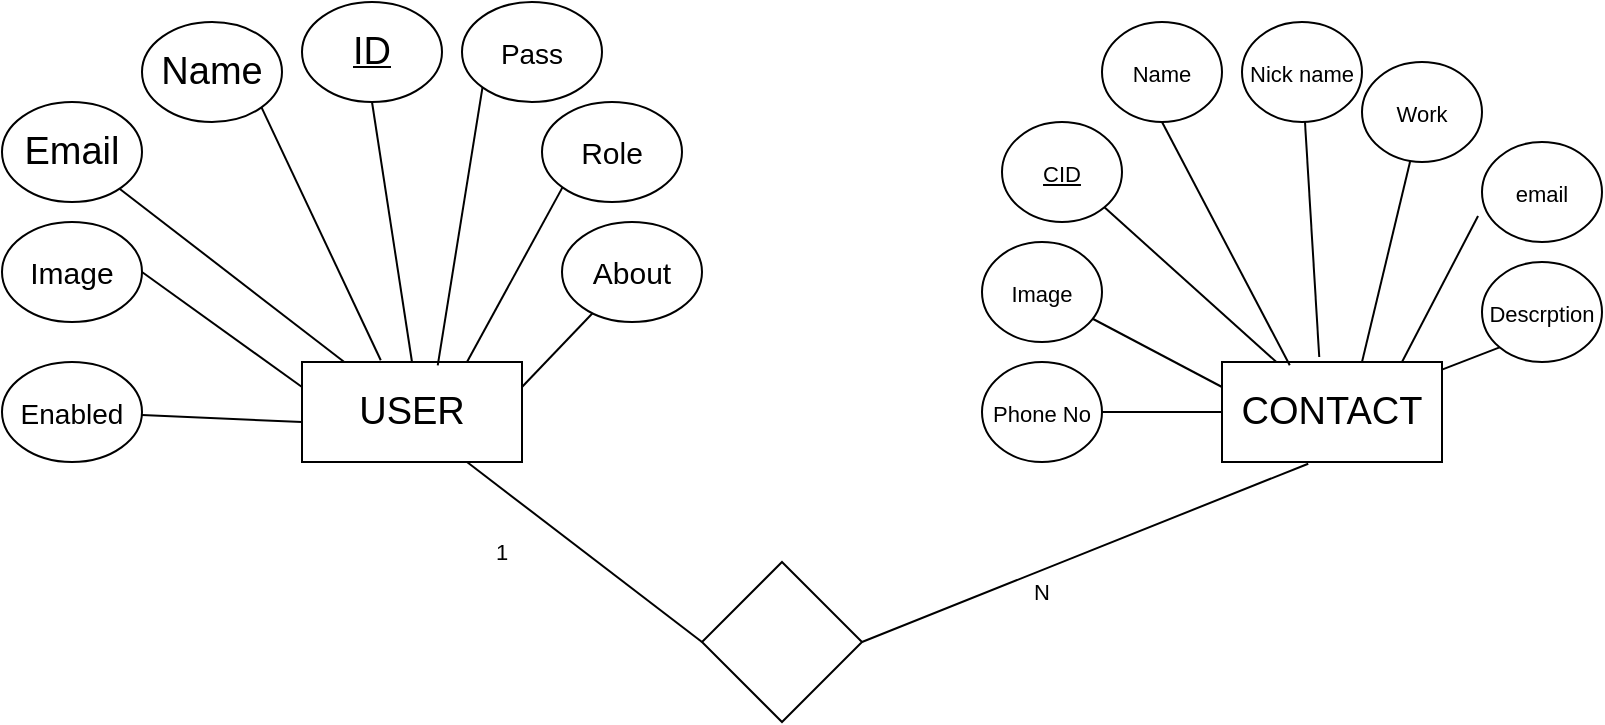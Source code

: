 <mxfile version="15.5.9" type="device"><diagram id="34p8mxdyC1UEUUcw_h_G" name="Page-1"><mxGraphModel dx="868" dy="1493" grid="1" gridSize="10" guides="1" tooltips="1" connect="1" arrows="1" fold="1" page="1" pageScale="1" pageWidth="850" pageHeight="1100" math="0" shadow="0"><root><mxCell id="0"/><mxCell id="1" parent="0"/><mxCell id="p7S2xrSwOsoyl1E8zzJ_-1" value="&lt;font style=&quot;font-size: 19px&quot;&gt;USER&lt;/font&gt;" style="rounded=0;whiteSpace=wrap;html=1;" vertex="1" parent="1"><mxGeometry x="160" y="170" width="110" height="50" as="geometry"/></mxCell><mxCell id="p7S2xrSwOsoyl1E8zzJ_-2" value="CONTACT" style="rounded=0;whiteSpace=wrap;html=1;fontSize=19;" vertex="1" parent="1"><mxGeometry x="620" y="170" width="110" height="50" as="geometry"/></mxCell><mxCell id="p7S2xrSwOsoyl1E8zzJ_-3" value="&lt;font style=&quot;font-size: 15px&quot;&gt;Role&lt;/font&gt;" style="ellipse;whiteSpace=wrap;html=1;fontSize=19;" vertex="1" parent="1"><mxGeometry x="280" y="40" width="70" height="50" as="geometry"/></mxCell><mxCell id="p7S2xrSwOsoyl1E8zzJ_-7" value="&lt;font style=&quot;font-size: 15px&quot;&gt;Image&lt;/font&gt;" style="ellipse;whiteSpace=wrap;html=1;fontSize=19;" vertex="1" parent="1"><mxGeometry x="10" y="100" width="70" height="50" as="geometry"/></mxCell><mxCell id="p7S2xrSwOsoyl1E8zzJ_-8" value="&lt;font style=&quot;font-size: 14px&quot;&gt;Pass&lt;/font&gt;" style="ellipse;whiteSpace=wrap;html=1;fontSize=19;" vertex="1" parent="1"><mxGeometry x="240" y="-10" width="70" height="50" as="geometry"/></mxCell><mxCell id="p7S2xrSwOsoyl1E8zzJ_-9" value="Email" style="ellipse;whiteSpace=wrap;html=1;fontSize=19;" vertex="1" parent="1"><mxGeometry x="10" y="40" width="70" height="50" as="geometry"/></mxCell><mxCell id="p7S2xrSwOsoyl1E8zzJ_-10" value="Name" style="ellipse;whiteSpace=wrap;html=1;fontSize=19;" vertex="1" parent="1"><mxGeometry x="80" width="70" height="50" as="geometry"/></mxCell><mxCell id="p7S2xrSwOsoyl1E8zzJ_-11" value="&lt;u&gt;ID&lt;/u&gt;" style="ellipse;whiteSpace=wrap;html=1;fontSize=19;" vertex="1" parent="1"><mxGeometry x="160" y="-10" width="70" height="50" as="geometry"/></mxCell><mxCell id="p7S2xrSwOsoyl1E8zzJ_-14" value="&lt;font style=&quot;font-size: 15px&quot;&gt;About&lt;/font&gt;" style="ellipse;whiteSpace=wrap;html=1;fontSize=19;" vertex="1" parent="1"><mxGeometry x="290" y="100" width="70" height="50" as="geometry"/></mxCell><mxCell id="p7S2xrSwOsoyl1E8zzJ_-15" value="&lt;font style=&quot;font-size: 14px&quot;&gt;Enabled&lt;/font&gt;" style="ellipse;whiteSpace=wrap;html=1;fontSize=19;" vertex="1" parent="1"><mxGeometry x="10" y="170" width="70" height="50" as="geometry"/></mxCell><mxCell id="p7S2xrSwOsoyl1E8zzJ_-19" value="" style="endArrow=none;html=1;rounded=0;fontSize=14;entryX=1;entryY=1;entryDx=0;entryDy=0;exitX=0.358;exitY=-0.017;exitDx=0;exitDy=0;exitPerimeter=0;" edge="1" parent="1" source="p7S2xrSwOsoyl1E8zzJ_-1" target="p7S2xrSwOsoyl1E8zzJ_-10"><mxGeometry width="50" height="50" relative="1" as="geometry"><mxPoint x="400" y="210" as="sourcePoint"/><mxPoint x="400" y="140" as="targetPoint"/></mxGeometry></mxCell><mxCell id="p7S2xrSwOsoyl1E8zzJ_-20" value="" style="endArrow=none;html=1;rounded=0;fontSize=14;entryX=0.5;entryY=1;entryDx=0;entryDy=0;exitX=0.5;exitY=0;exitDx=0;exitDy=0;" edge="1" parent="1" source="p7S2xrSwOsoyl1E8zzJ_-1" target="p7S2xrSwOsoyl1E8zzJ_-11"><mxGeometry width="50" height="50" relative="1" as="geometry"><mxPoint x="213" y="179" as="sourcePoint"/><mxPoint x="149.749" y="52.678" as="targetPoint"/></mxGeometry></mxCell><mxCell id="p7S2xrSwOsoyl1E8zzJ_-21" value="" style="endArrow=none;html=1;rounded=0;fontSize=14;exitX=0.192;exitY=0;exitDx=0;exitDy=0;exitPerimeter=0;" edge="1" parent="1" source="p7S2xrSwOsoyl1E8zzJ_-1" target="p7S2xrSwOsoyl1E8zzJ_-9"><mxGeometry width="50" height="50" relative="1" as="geometry"><mxPoint x="230" y="180" as="sourcePoint"/><mxPoint x="205" y="50" as="targetPoint"/></mxGeometry></mxCell><mxCell id="p7S2xrSwOsoyl1E8zzJ_-22" value="" style="endArrow=none;html=1;rounded=0;fontSize=14;entryX=1;entryY=0.5;entryDx=0;entryDy=0;exitX=0;exitY=0.25;exitDx=0;exitDy=0;" edge="1" parent="1" source="p7S2xrSwOsoyl1E8zzJ_-1" target="p7S2xrSwOsoyl1E8zzJ_-7"><mxGeometry width="50" height="50" relative="1" as="geometry"><mxPoint x="240" y="190" as="sourcePoint"/><mxPoint x="215" y="60" as="targetPoint"/></mxGeometry></mxCell><mxCell id="p7S2xrSwOsoyl1E8zzJ_-23" value="" style="endArrow=none;html=1;rounded=0;fontSize=14;" edge="1" parent="1" target="p7S2xrSwOsoyl1E8zzJ_-15"><mxGeometry width="50" height="50" relative="1" as="geometry"><mxPoint x="160" y="200" as="sourcePoint"/><mxPoint x="225" y="70" as="targetPoint"/></mxGeometry></mxCell><mxCell id="p7S2xrSwOsoyl1E8zzJ_-24" value="" style="endArrow=none;html=1;rounded=0;fontSize=14;entryX=0;entryY=1;entryDx=0;entryDy=0;exitX=0.617;exitY=0.033;exitDx=0;exitDy=0;exitPerimeter=0;" edge="1" parent="1" source="p7S2xrSwOsoyl1E8zzJ_-1" target="p7S2xrSwOsoyl1E8zzJ_-8"><mxGeometry width="50" height="50" relative="1" as="geometry"><mxPoint x="260" y="210" as="sourcePoint"/><mxPoint x="235" y="80" as="targetPoint"/></mxGeometry></mxCell><mxCell id="p7S2xrSwOsoyl1E8zzJ_-25" value="" style="endArrow=none;html=1;rounded=0;fontSize=14;entryX=0;entryY=1;entryDx=0;entryDy=0;exitX=0.75;exitY=0;exitDx=0;exitDy=0;" edge="1" parent="1" source="p7S2xrSwOsoyl1E8zzJ_-1" target="p7S2xrSwOsoyl1E8zzJ_-3"><mxGeometry width="50" height="50" relative="1" as="geometry"><mxPoint x="270" y="220" as="sourcePoint"/><mxPoint x="245" y="90" as="targetPoint"/></mxGeometry></mxCell><mxCell id="p7S2xrSwOsoyl1E8zzJ_-26" value="" style="endArrow=none;html=1;rounded=0;fontSize=14;exitX=1;exitY=0.25;exitDx=0;exitDy=0;" edge="1" parent="1" source="p7S2xrSwOsoyl1E8zzJ_-1" target="p7S2xrSwOsoyl1E8zzJ_-14"><mxGeometry width="50" height="50" relative="1" as="geometry"><mxPoint x="280" y="230" as="sourcePoint"/><mxPoint x="255" y="100" as="targetPoint"/></mxGeometry></mxCell><mxCell id="p7S2xrSwOsoyl1E8zzJ_-27" value="&lt;font style=&quot;font-size: 11px&quot;&gt;&lt;u&gt;CID&lt;/u&gt;&lt;/font&gt;" style="ellipse;whiteSpace=wrap;html=1;fontSize=14;" vertex="1" parent="1"><mxGeometry x="510" y="50" width="60" height="50" as="geometry"/></mxCell><mxCell id="p7S2xrSwOsoyl1E8zzJ_-28" value="&lt;font style=&quot;font-size: 11px&quot;&gt;Name&lt;/font&gt;" style="ellipse;whiteSpace=wrap;html=1;fontSize=14;" vertex="1" parent="1"><mxGeometry x="560" width="60" height="50" as="geometry"/></mxCell><mxCell id="p7S2xrSwOsoyl1E8zzJ_-29" value="&lt;font style=&quot;font-size: 11px&quot;&gt;email&lt;/font&gt;" style="ellipse;whiteSpace=wrap;html=1;fontSize=14;" vertex="1" parent="1"><mxGeometry x="750" y="60" width="60" height="50" as="geometry"/></mxCell><mxCell id="p7S2xrSwOsoyl1E8zzJ_-30" value="&lt;font style=&quot;font-size: 11px&quot;&gt;Work&lt;/font&gt;" style="ellipse;whiteSpace=wrap;html=1;fontSize=14;" vertex="1" parent="1"><mxGeometry x="690" y="20" width="60" height="50" as="geometry"/></mxCell><mxCell id="p7S2xrSwOsoyl1E8zzJ_-31" value="&lt;font style=&quot;font-size: 11px&quot;&gt;Nick name&lt;/font&gt;" style="ellipse;whiteSpace=wrap;html=1;fontSize=14;" vertex="1" parent="1"><mxGeometry x="630" width="60" height="50" as="geometry"/></mxCell><mxCell id="p7S2xrSwOsoyl1E8zzJ_-32" value="&lt;font style=&quot;font-size: 11px&quot;&gt;Image&lt;/font&gt;" style="ellipse;whiteSpace=wrap;html=1;fontSize=14;" vertex="1" parent="1"><mxGeometry x="500" y="110" width="60" height="50" as="geometry"/></mxCell><mxCell id="p7S2xrSwOsoyl1E8zzJ_-33" value="&lt;font style=&quot;font-size: 11px&quot;&gt;Descrption&lt;/font&gt;" style="ellipse;whiteSpace=wrap;html=1;fontSize=14;" vertex="1" parent="1"><mxGeometry x="750" y="120" width="60" height="50" as="geometry"/></mxCell><mxCell id="p7S2xrSwOsoyl1E8zzJ_-34" value="&lt;font style=&quot;font-size: 11px&quot;&gt;Phone No&lt;/font&gt;" style="ellipse;whiteSpace=wrap;html=1;fontSize=14;" vertex="1" parent="1"><mxGeometry x="500" y="170" width="60" height="50" as="geometry"/></mxCell><mxCell id="p7S2xrSwOsoyl1E8zzJ_-35" value="" style="endArrow=none;html=1;rounded=0;fontSize=11;" edge="1" parent="1" source="p7S2xrSwOsoyl1E8zzJ_-34" target="p7S2xrSwOsoyl1E8zzJ_-2"><mxGeometry width="50" height="50" relative="1" as="geometry"><mxPoint x="350" y="210" as="sourcePoint"/><mxPoint x="400" y="160" as="targetPoint"/></mxGeometry></mxCell><mxCell id="p7S2xrSwOsoyl1E8zzJ_-36" value="" style="endArrow=none;html=1;rounded=0;fontSize=11;entryX=0;entryY=0.25;entryDx=0;entryDy=0;" edge="1" parent="1" source="p7S2xrSwOsoyl1E8zzJ_-32" target="p7S2xrSwOsoyl1E8zzJ_-2"><mxGeometry width="50" height="50" relative="1" as="geometry"><mxPoint x="569.976" y="205.999" as="sourcePoint"/><mxPoint x="630" y="208" as="targetPoint"/></mxGeometry></mxCell><mxCell id="p7S2xrSwOsoyl1E8zzJ_-37" value="" style="endArrow=none;html=1;rounded=0;fontSize=11;exitX=1;exitY=1;exitDx=0;exitDy=0;" edge="1" parent="1" source="p7S2xrSwOsoyl1E8zzJ_-27" target="p7S2xrSwOsoyl1E8zzJ_-2"><mxGeometry width="50" height="50" relative="1" as="geometry"><mxPoint x="579.976" y="215.999" as="sourcePoint"/><mxPoint x="640" y="218" as="targetPoint"/></mxGeometry></mxCell><mxCell id="p7S2xrSwOsoyl1E8zzJ_-38" value="" style="endArrow=none;html=1;rounded=0;fontSize=11;exitX=0.5;exitY=1;exitDx=0;exitDy=0;entryX=0.308;entryY=0.033;entryDx=0;entryDy=0;entryPerimeter=0;" edge="1" parent="1" source="p7S2xrSwOsoyl1E8zzJ_-28" target="p7S2xrSwOsoyl1E8zzJ_-2"><mxGeometry width="50" height="50" relative="1" as="geometry"><mxPoint x="589.976" y="225.999" as="sourcePoint"/><mxPoint x="650" y="228" as="targetPoint"/></mxGeometry></mxCell><mxCell id="p7S2xrSwOsoyl1E8zzJ_-39" value="" style="endArrow=none;html=1;rounded=0;fontSize=11;entryX=0.442;entryY=-0.05;entryDx=0;entryDy=0;entryPerimeter=0;" edge="1" parent="1" source="p7S2xrSwOsoyl1E8zzJ_-31" target="p7S2xrSwOsoyl1E8zzJ_-2"><mxGeometry width="50" height="50" relative="1" as="geometry"><mxPoint x="599.976" y="235.999" as="sourcePoint"/><mxPoint x="660" y="238" as="targetPoint"/></mxGeometry></mxCell><mxCell id="p7S2xrSwOsoyl1E8zzJ_-40" value="" style="endArrow=none;html=1;rounded=0;fontSize=11;" edge="1" parent="1" source="p7S2xrSwOsoyl1E8zzJ_-30"><mxGeometry width="50" height="50" relative="1" as="geometry"><mxPoint x="609.976" y="245.999" as="sourcePoint"/><mxPoint x="690" y="170" as="targetPoint"/></mxGeometry></mxCell><mxCell id="p7S2xrSwOsoyl1E8zzJ_-41" value="" style="endArrow=none;html=1;rounded=0;fontSize=11;exitX=-0.033;exitY=0.74;exitDx=0;exitDy=0;exitPerimeter=0;" edge="1" parent="1" source="p7S2xrSwOsoyl1E8zzJ_-29"><mxGeometry width="50" height="50" relative="1" as="geometry"><mxPoint x="619.976" y="255.999" as="sourcePoint"/><mxPoint x="710" y="170" as="targetPoint"/></mxGeometry></mxCell><mxCell id="p7S2xrSwOsoyl1E8zzJ_-42" value="" style="endArrow=none;html=1;rounded=0;fontSize=11;exitX=0;exitY=1;exitDx=0;exitDy=0;" edge="1" parent="1" source="p7S2xrSwOsoyl1E8zzJ_-33" target="p7S2xrSwOsoyl1E8zzJ_-2"><mxGeometry width="50" height="50" relative="1" as="geometry"><mxPoint x="629.976" y="265.999" as="sourcePoint"/><mxPoint x="690" y="268" as="targetPoint"/></mxGeometry></mxCell><mxCell id="p7S2xrSwOsoyl1E8zzJ_-43" value="" style="rhombus;whiteSpace=wrap;html=1;fontSize=11;" vertex="1" parent="1"><mxGeometry x="360" y="270" width="80" height="80" as="geometry"/></mxCell><mxCell id="p7S2xrSwOsoyl1E8zzJ_-44" value="" style="endArrow=none;html=1;rounded=0;fontSize=11;exitX=0.75;exitY=1;exitDx=0;exitDy=0;entryX=0;entryY=0.5;entryDx=0;entryDy=0;" edge="1" parent="1" source="p7S2xrSwOsoyl1E8zzJ_-1" target="p7S2xrSwOsoyl1E8zzJ_-43"><mxGeometry width="50" height="50" relative="1" as="geometry"><mxPoint x="350" y="210" as="sourcePoint"/><mxPoint x="400" y="160" as="targetPoint"/></mxGeometry></mxCell><mxCell id="p7S2xrSwOsoyl1E8zzJ_-45" value="" style="endArrow=none;html=1;rounded=0;fontSize=11;exitX=1;exitY=0.5;exitDx=0;exitDy=0;entryX=0.392;entryY=1.017;entryDx=0;entryDy=0;entryPerimeter=0;" edge="1" parent="1" source="p7S2xrSwOsoyl1E8zzJ_-43" target="p7S2xrSwOsoyl1E8zzJ_-2"><mxGeometry width="50" height="50" relative="1" as="geometry"><mxPoint x="260" y="240" as="sourcePoint"/><mxPoint x="370" y="320" as="targetPoint"/></mxGeometry></mxCell><mxCell id="p7S2xrSwOsoyl1E8zzJ_-46" value="1" style="text;html=1;strokeColor=none;fillColor=none;align=center;verticalAlign=middle;whiteSpace=wrap;rounded=0;fontSize=11;" vertex="1" parent="1"><mxGeometry x="230" y="250" width="60" height="30" as="geometry"/></mxCell><mxCell id="p7S2xrSwOsoyl1E8zzJ_-48" value="N" style="text;html=1;strokeColor=none;fillColor=none;align=center;verticalAlign=middle;whiteSpace=wrap;rounded=0;fontSize=11;" vertex="1" parent="1"><mxGeometry x="500" y="270" width="60" height="30" as="geometry"/></mxCell></root></mxGraphModel></diagram></mxfile>